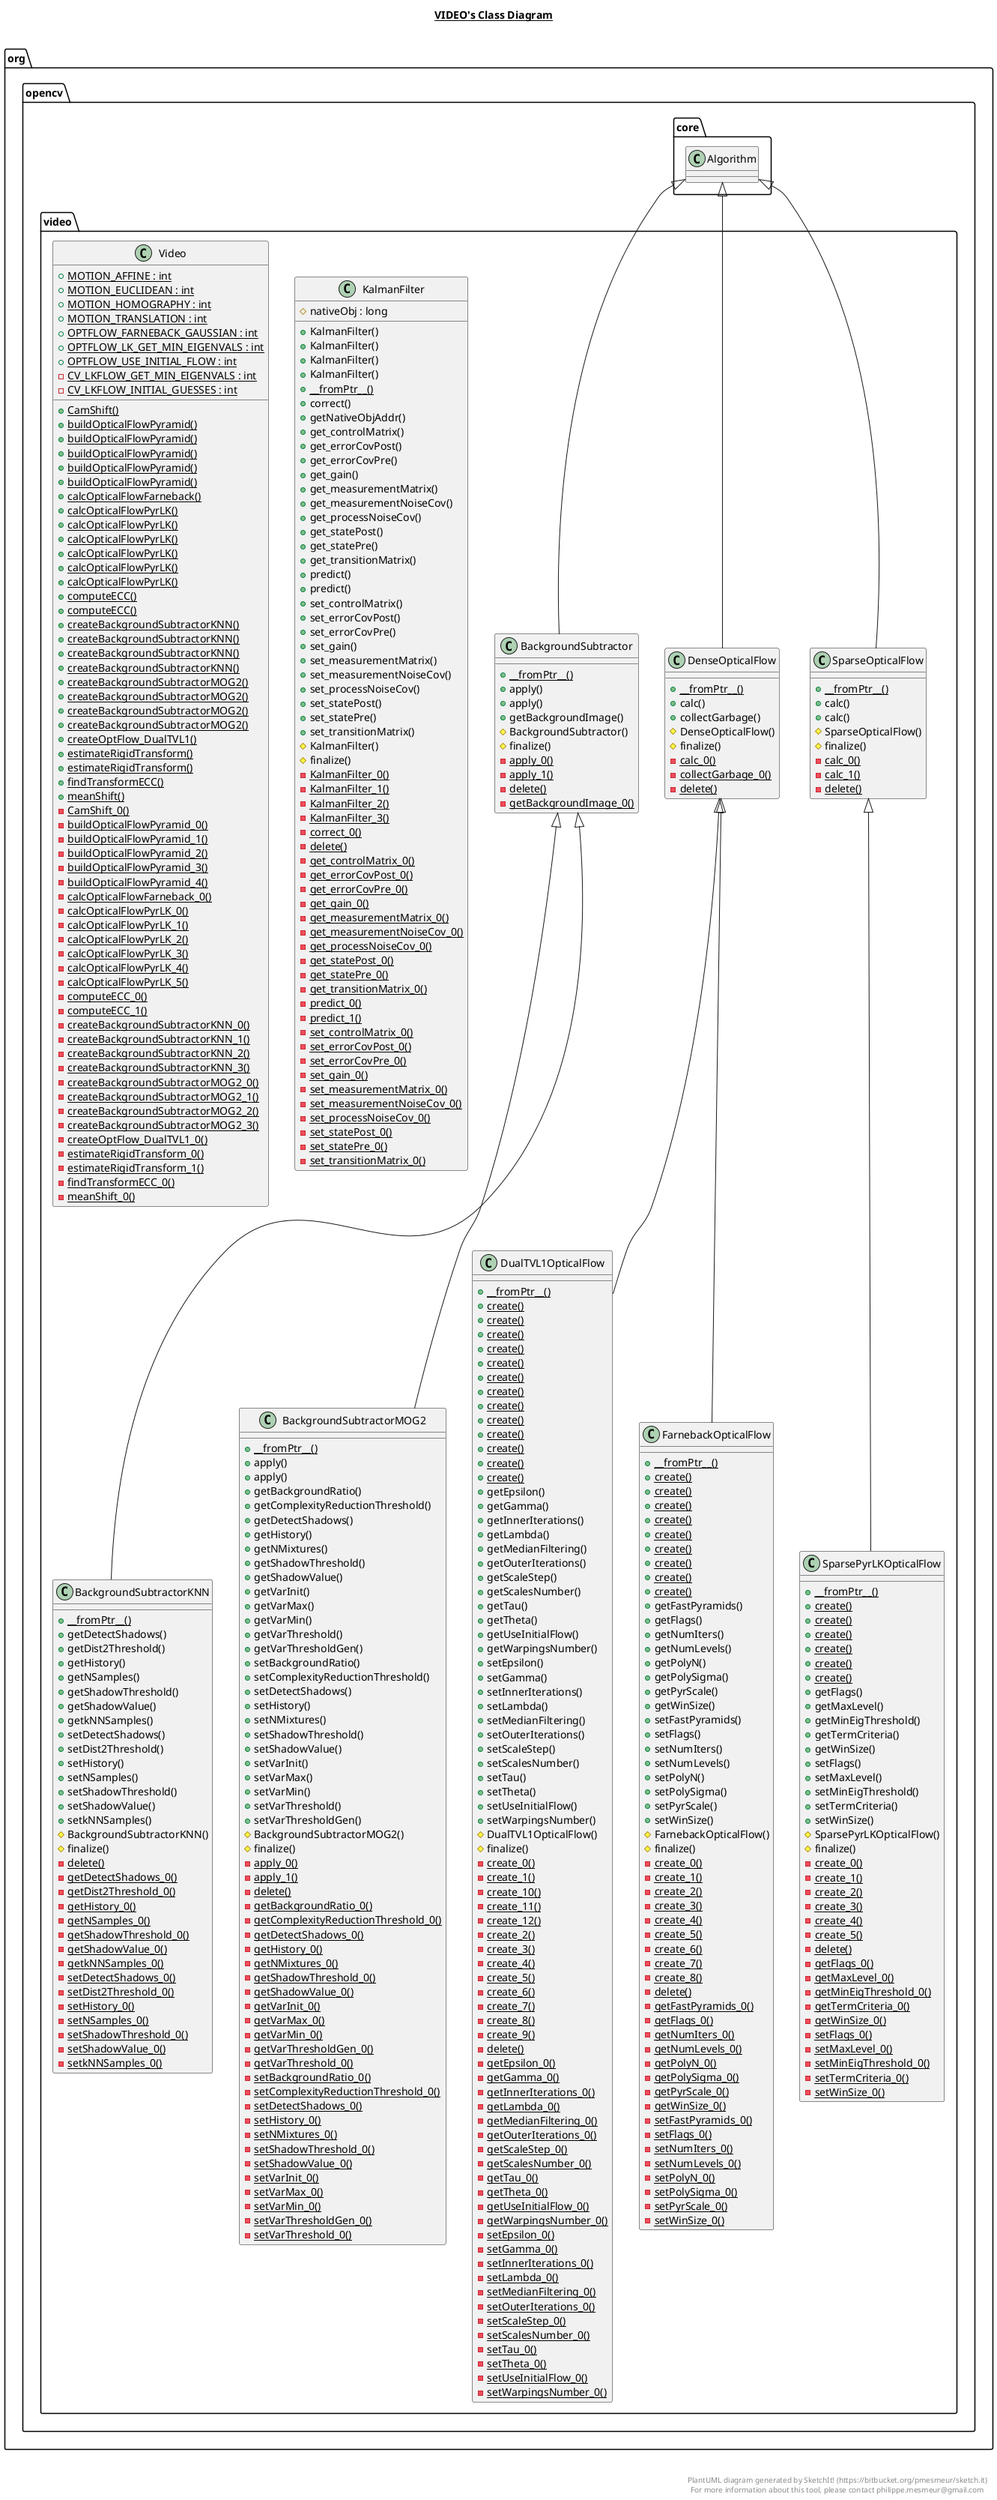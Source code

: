 @startuml

title __VIDEO's Class Diagram__\n

  namespace org.opencv {
    namespace video {
      class org.opencv.video.BackgroundSubtractor {
          {static} + __fromPtr__()
          + apply()
          + apply()
          + getBackgroundImage()
          # BackgroundSubtractor()
          # finalize()
          {static} - apply_0()
          {static} - apply_1()
          {static} - delete()
          {static} - getBackgroundImage_0()
      }
    }
  }
  

  namespace org.opencv {
    namespace video {
      class org.opencv.video.BackgroundSubtractorKNN {
          {static} + __fromPtr__()
          + getDetectShadows()
          + getDist2Threshold()
          + getHistory()
          + getNSamples()
          + getShadowThreshold()
          + getShadowValue()
          + getkNNSamples()
          + setDetectShadows()
          + setDist2Threshold()
          + setHistory()
          + setNSamples()
          + setShadowThreshold()
          + setShadowValue()
          + setkNNSamples()
          # BackgroundSubtractorKNN()
          # finalize()
          {static} - delete()
          {static} - getDetectShadows_0()
          {static} - getDist2Threshold_0()
          {static} - getHistory_0()
          {static} - getNSamples_0()
          {static} - getShadowThreshold_0()
          {static} - getShadowValue_0()
          {static} - getkNNSamples_0()
          {static} - setDetectShadows_0()
          {static} - setDist2Threshold_0()
          {static} - setHistory_0()
          {static} - setNSamples_0()
          {static} - setShadowThreshold_0()
          {static} - setShadowValue_0()
          {static} - setkNNSamples_0()
      }
    }
  }
  

  namespace org.opencv {
    namespace video {
      class org.opencv.video.BackgroundSubtractorMOG2 {
          {static} + __fromPtr__()
          + apply()
          + apply()
          + getBackgroundRatio()
          + getComplexityReductionThreshold()
          + getDetectShadows()
          + getHistory()
          + getNMixtures()
          + getShadowThreshold()
          + getShadowValue()
          + getVarInit()
          + getVarMax()
          + getVarMin()
          + getVarThreshold()
          + getVarThresholdGen()
          + setBackgroundRatio()
          + setComplexityReductionThreshold()
          + setDetectShadows()
          + setHistory()
          + setNMixtures()
          + setShadowThreshold()
          + setShadowValue()
          + setVarInit()
          + setVarMax()
          + setVarMin()
          + setVarThreshold()
          + setVarThresholdGen()
          # BackgroundSubtractorMOG2()
          # finalize()
          {static} - apply_0()
          {static} - apply_1()
          {static} - delete()
          {static} - getBackgroundRatio_0()
          {static} - getComplexityReductionThreshold_0()
          {static} - getDetectShadows_0()
          {static} - getHistory_0()
          {static} - getNMixtures_0()
          {static} - getShadowThreshold_0()
          {static} - getShadowValue_0()
          {static} - getVarInit_0()
          {static} - getVarMax_0()
          {static} - getVarMin_0()
          {static} - getVarThresholdGen_0()
          {static} - getVarThreshold_0()
          {static} - setBackgroundRatio_0()
          {static} - setComplexityReductionThreshold_0()
          {static} - setDetectShadows_0()
          {static} - setHistory_0()
          {static} - setNMixtures_0()
          {static} - setShadowThreshold_0()
          {static} - setShadowValue_0()
          {static} - setVarInit_0()
          {static} - setVarMax_0()
          {static} - setVarMin_0()
          {static} - setVarThresholdGen_0()
          {static} - setVarThreshold_0()
      }
    }
  }
  

  namespace org.opencv {
    namespace video {
      class org.opencv.video.DenseOpticalFlow {
          {static} + __fromPtr__()
          + calc()
          + collectGarbage()
          # DenseOpticalFlow()
          # finalize()
          {static} - calc_0()
          {static} - collectGarbage_0()
          {static} - delete()
      }
    }
  }
  

  namespace org.opencv {
    namespace video {
      class org.opencv.video.DualTVL1OpticalFlow {
          {static} + __fromPtr__()
          {static} + create()
          {static} + create()
          {static} + create()
          {static} + create()
          {static} + create()
          {static} + create()
          {static} + create()
          {static} + create()
          {static} + create()
          {static} + create()
          {static} + create()
          {static} + create()
          {static} + create()
          + getEpsilon()
          + getGamma()
          + getInnerIterations()
          + getLambda()
          + getMedianFiltering()
          + getOuterIterations()
          + getScaleStep()
          + getScalesNumber()
          + getTau()
          + getTheta()
          + getUseInitialFlow()
          + getWarpingsNumber()
          + setEpsilon()
          + setGamma()
          + setInnerIterations()
          + setLambda()
          + setMedianFiltering()
          + setOuterIterations()
          + setScaleStep()
          + setScalesNumber()
          + setTau()
          + setTheta()
          + setUseInitialFlow()
          + setWarpingsNumber()
          # DualTVL1OpticalFlow()
          # finalize()
          {static} - create_0()
          {static} - create_1()
          {static} - create_10()
          {static} - create_11()
          {static} - create_12()
          {static} - create_2()
          {static} - create_3()
          {static} - create_4()
          {static} - create_5()
          {static} - create_6()
          {static} - create_7()
          {static} - create_8()
          {static} - create_9()
          {static} - delete()
          {static} - getEpsilon_0()
          {static} - getGamma_0()
          {static} - getInnerIterations_0()
          {static} - getLambda_0()
          {static} - getMedianFiltering_0()
          {static} - getOuterIterations_0()
          {static} - getScaleStep_0()
          {static} - getScalesNumber_0()
          {static} - getTau_0()
          {static} - getTheta_0()
          {static} - getUseInitialFlow_0()
          {static} - getWarpingsNumber_0()
          {static} - setEpsilon_0()
          {static} - setGamma_0()
          {static} - setInnerIterations_0()
          {static} - setLambda_0()
          {static} - setMedianFiltering_0()
          {static} - setOuterIterations_0()
          {static} - setScaleStep_0()
          {static} - setScalesNumber_0()
          {static} - setTau_0()
          {static} - setTheta_0()
          {static} - setUseInitialFlow_0()
          {static} - setWarpingsNumber_0()
      }
    }
  }
  

  namespace org.opencv {
    namespace video {
      class org.opencv.video.FarnebackOpticalFlow {
          {static} + __fromPtr__()
          {static} + create()
          {static} + create()
          {static} + create()
          {static} + create()
          {static} + create()
          {static} + create()
          {static} + create()
          {static} + create()
          {static} + create()
          + getFastPyramids()
          + getFlags()
          + getNumIters()
          + getNumLevels()
          + getPolyN()
          + getPolySigma()
          + getPyrScale()
          + getWinSize()
          + setFastPyramids()
          + setFlags()
          + setNumIters()
          + setNumLevels()
          + setPolyN()
          + setPolySigma()
          + setPyrScale()
          + setWinSize()
          # FarnebackOpticalFlow()
          # finalize()
          {static} - create_0()
          {static} - create_1()
          {static} - create_2()
          {static} - create_3()
          {static} - create_4()
          {static} - create_5()
          {static} - create_6()
          {static} - create_7()
          {static} - create_8()
          {static} - delete()
          {static} - getFastPyramids_0()
          {static} - getFlags_0()
          {static} - getNumIters_0()
          {static} - getNumLevels_0()
          {static} - getPolyN_0()
          {static} - getPolySigma_0()
          {static} - getPyrScale_0()
          {static} - getWinSize_0()
          {static} - setFastPyramids_0()
          {static} - setFlags_0()
          {static} - setNumIters_0()
          {static} - setNumLevels_0()
          {static} - setPolyN_0()
          {static} - setPolySigma_0()
          {static} - setPyrScale_0()
          {static} - setWinSize_0()
      }
    }
  }
  

  namespace org.opencv {
    namespace video {
      class org.opencv.video.KalmanFilter {
          # nativeObj : long
          + KalmanFilter()
          + KalmanFilter()
          + KalmanFilter()
          + KalmanFilter()
          {static} + __fromPtr__()
          + correct()
          + getNativeObjAddr()
          + get_controlMatrix()
          + get_errorCovPost()
          + get_errorCovPre()
          + get_gain()
          + get_measurementMatrix()
          + get_measurementNoiseCov()
          + get_processNoiseCov()
          + get_statePost()
          + get_statePre()
          + get_transitionMatrix()
          + predict()
          + predict()
          + set_controlMatrix()
          + set_errorCovPost()
          + set_errorCovPre()
          + set_gain()
          + set_measurementMatrix()
          + set_measurementNoiseCov()
          + set_processNoiseCov()
          + set_statePost()
          + set_statePre()
          + set_transitionMatrix()
          # KalmanFilter()
          # finalize()
          {static} - KalmanFilter_0()
          {static} - KalmanFilter_1()
          {static} - KalmanFilter_2()
          {static} - KalmanFilter_3()
          {static} - correct_0()
          {static} - delete()
          {static} - get_controlMatrix_0()
          {static} - get_errorCovPost_0()
          {static} - get_errorCovPre_0()
          {static} - get_gain_0()
          {static} - get_measurementMatrix_0()
          {static} - get_measurementNoiseCov_0()
          {static} - get_processNoiseCov_0()
          {static} - get_statePost_0()
          {static} - get_statePre_0()
          {static} - get_transitionMatrix_0()
          {static} - predict_0()
          {static} - predict_1()
          {static} - set_controlMatrix_0()
          {static} - set_errorCovPost_0()
          {static} - set_errorCovPre_0()
          {static} - set_gain_0()
          {static} - set_measurementMatrix_0()
          {static} - set_measurementNoiseCov_0()
          {static} - set_processNoiseCov_0()
          {static} - set_statePost_0()
          {static} - set_statePre_0()
          {static} - set_transitionMatrix_0()
      }
    }
  }
  

  namespace org.opencv {
    namespace video {
      class org.opencv.video.SparseOpticalFlow {
          {static} + __fromPtr__()
          + calc()
          + calc()
          # SparseOpticalFlow()
          # finalize()
          {static} - calc_0()
          {static} - calc_1()
          {static} - delete()
      }
    }
  }
  

  namespace org.opencv {
    namespace video {
      class org.opencv.video.SparsePyrLKOpticalFlow {
          {static} + __fromPtr__()
          {static} + create()
          {static} + create()
          {static} + create()
          {static} + create()
          {static} + create()
          {static} + create()
          + getFlags()
          + getMaxLevel()
          + getMinEigThreshold()
          + getTermCriteria()
          + getWinSize()
          + setFlags()
          + setMaxLevel()
          + setMinEigThreshold()
          + setTermCriteria()
          + setWinSize()
          # SparsePyrLKOpticalFlow()
          # finalize()
          {static} - create_0()
          {static} - create_1()
          {static} - create_2()
          {static} - create_3()
          {static} - create_4()
          {static} - create_5()
          {static} - delete()
          {static} - getFlags_0()
          {static} - getMaxLevel_0()
          {static} - getMinEigThreshold_0()
          {static} - getTermCriteria_0()
          {static} - getWinSize_0()
          {static} - setFlags_0()
          {static} - setMaxLevel_0()
          {static} - setMinEigThreshold_0()
          {static} - setTermCriteria_0()
          {static} - setWinSize_0()
      }
    }
  }
  

  namespace org.opencv {
    namespace video {
      class org.opencv.video.Video {
          {static} + MOTION_AFFINE : int
          {static} + MOTION_EUCLIDEAN : int
          {static} + MOTION_HOMOGRAPHY : int
          {static} + MOTION_TRANSLATION : int
          {static} + OPTFLOW_FARNEBACK_GAUSSIAN : int
          {static} + OPTFLOW_LK_GET_MIN_EIGENVALS : int
          {static} + OPTFLOW_USE_INITIAL_FLOW : int
          {static} - CV_LKFLOW_GET_MIN_EIGENVALS : int
          {static} - CV_LKFLOW_INITIAL_GUESSES : int
          {static} + CamShift()
          {static} + buildOpticalFlowPyramid()
          {static} + buildOpticalFlowPyramid()
          {static} + buildOpticalFlowPyramid()
          {static} + buildOpticalFlowPyramid()
          {static} + buildOpticalFlowPyramid()
          {static} + calcOpticalFlowFarneback()
          {static} + calcOpticalFlowPyrLK()
          {static} + calcOpticalFlowPyrLK()
          {static} + calcOpticalFlowPyrLK()
          {static} + calcOpticalFlowPyrLK()
          {static} + calcOpticalFlowPyrLK()
          {static} + calcOpticalFlowPyrLK()
          {static} + computeECC()
          {static} + computeECC()
          {static} + createBackgroundSubtractorKNN()
          {static} + createBackgroundSubtractorKNN()
          {static} + createBackgroundSubtractorKNN()
          {static} + createBackgroundSubtractorKNN()
          {static} + createBackgroundSubtractorMOG2()
          {static} + createBackgroundSubtractorMOG2()
          {static} + createBackgroundSubtractorMOG2()
          {static} + createBackgroundSubtractorMOG2()
          {static} + createOptFlow_DualTVL1()
          {static} + estimateRigidTransform()
          {static} + estimateRigidTransform()
          {static} + findTransformECC()
          {static} + meanShift()
          {static} - CamShift_0()
          {static} - buildOpticalFlowPyramid_0()
          {static} - buildOpticalFlowPyramid_1()
          {static} - buildOpticalFlowPyramid_2()
          {static} - buildOpticalFlowPyramid_3()
          {static} - buildOpticalFlowPyramid_4()
          {static} - calcOpticalFlowFarneback_0()
          {static} - calcOpticalFlowPyrLK_0()
          {static} - calcOpticalFlowPyrLK_1()
          {static} - calcOpticalFlowPyrLK_2()
          {static} - calcOpticalFlowPyrLK_3()
          {static} - calcOpticalFlowPyrLK_4()
          {static} - calcOpticalFlowPyrLK_5()
          {static} - computeECC_0()
          {static} - computeECC_1()
          {static} - createBackgroundSubtractorKNN_0()
          {static} - createBackgroundSubtractorKNN_1()
          {static} - createBackgroundSubtractorKNN_2()
          {static} - createBackgroundSubtractorKNN_3()
          {static} - createBackgroundSubtractorMOG2_0()
          {static} - createBackgroundSubtractorMOG2_1()
          {static} - createBackgroundSubtractorMOG2_2()
          {static} - createBackgroundSubtractorMOG2_3()
          {static} - createOptFlow_DualTVL1_0()
          {static} - estimateRigidTransform_0()
          {static} - estimateRigidTransform_1()
          {static} - findTransformECC_0()
          {static} - meanShift_0()
      }
    }
  }
  

  org.opencv.video.BackgroundSubtractor -up-|> org.opencv.core.Algorithm
  org.opencv.video.BackgroundSubtractorKNN -up-|> org.opencv.video.BackgroundSubtractor
  org.opencv.video.BackgroundSubtractorMOG2 -up-|> org.opencv.video.BackgroundSubtractor
  org.opencv.video.DenseOpticalFlow -up-|> org.opencv.core.Algorithm
  org.opencv.video.DualTVL1OpticalFlow -up-|> org.opencv.video.DenseOpticalFlow
  org.opencv.video.FarnebackOpticalFlow -up-|> org.opencv.video.DenseOpticalFlow
  org.opencv.video.SparseOpticalFlow -up-|> org.opencv.core.Algorithm
  org.opencv.video.SparsePyrLKOpticalFlow -up-|> org.opencv.video.SparseOpticalFlow


right footer


PlantUML diagram generated by SketchIt! (https://bitbucket.org/pmesmeur/sketch.it)
For more information about this tool, please contact philippe.mesmeur@gmail.com
endfooter

@enduml
